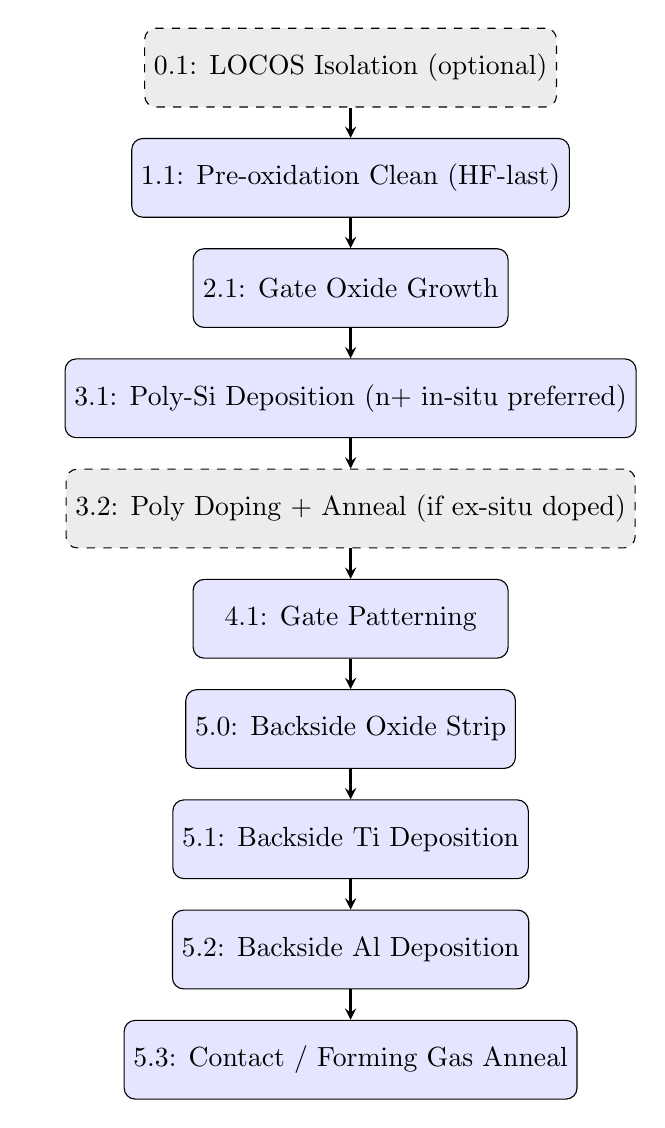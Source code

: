 \usetikzlibrary{shapes.geometric, arrows}

\tikzstyle{process} = [rectangle, rounded corners,
    minimum width=4cm, minimum height=1cm,
    text centered, draw=black, fill=blue!10]

\tikzstyle{optional} = [rectangle, rounded corners,
    minimum width=4cm, minimum height=1cm,
    text centered, draw=black, fill=gray!15, dashed]

\tikzstyle{arrow} = [thick,->,>=stealth]

\begin{tikzpicture}[node distance=1.4cm]

% Top optional LOCOS
\node (step0) [optional] {0.1: LOCOS Isolation (optional)};

% Cleaning
\node (step1) [process, below of=step0] {1.1: Pre-oxidation Clean (HF-last)};

% Gate oxide
\node (step2) [process, below of=step1] {2.1: Gate Oxide Growth};

% Poly deposition
\node (step3) [process, below of=step2] {3.1: Poly-Si Deposition (n+ in-situ preferred)};
\node (step3b) [optional, below of=step3] {3.2: Poly Doping + Anneal (if ex-situ doped)};

% Patterning
\node (step4) [process, below of=step3b] {4.1: Gate Patterning};
%\node (step4b) [optional, below of=step4] {4.2: Top Pad Metallization (recommended)};

% Backside steps
\node (step5a) [process, below of=step4] {5.0: Backside Oxide Strip};
\node (step5b) [process, below of=step5a] {5.1: Backside Ti Deposition};
\node (step5c) [process, below of=step5b] {5.2: Backside Al Deposition};

% Anneal
\node (step6) [process, below of=step5c] {5.3: Contact / Forming Gas Anneal};

% Arrows
\draw [arrow] (step0) -- (step1);
\draw [arrow] (step1) -- (step2);
\draw [arrow] (step2) -- (step3);
\draw [arrow] (step3) -- (step3b);
\draw [arrow] (step3b) -- (step4);
\draw [arrow] (step4) -- (step5a);
%\draw [arrow] (step4b) -- (step5a);
\draw [arrow] (step5a) -- (step5b);
\draw [arrow] (step5b) -- (step5c);
\draw [arrow] (step5c) -- (step6);

\end{tikzpicture}